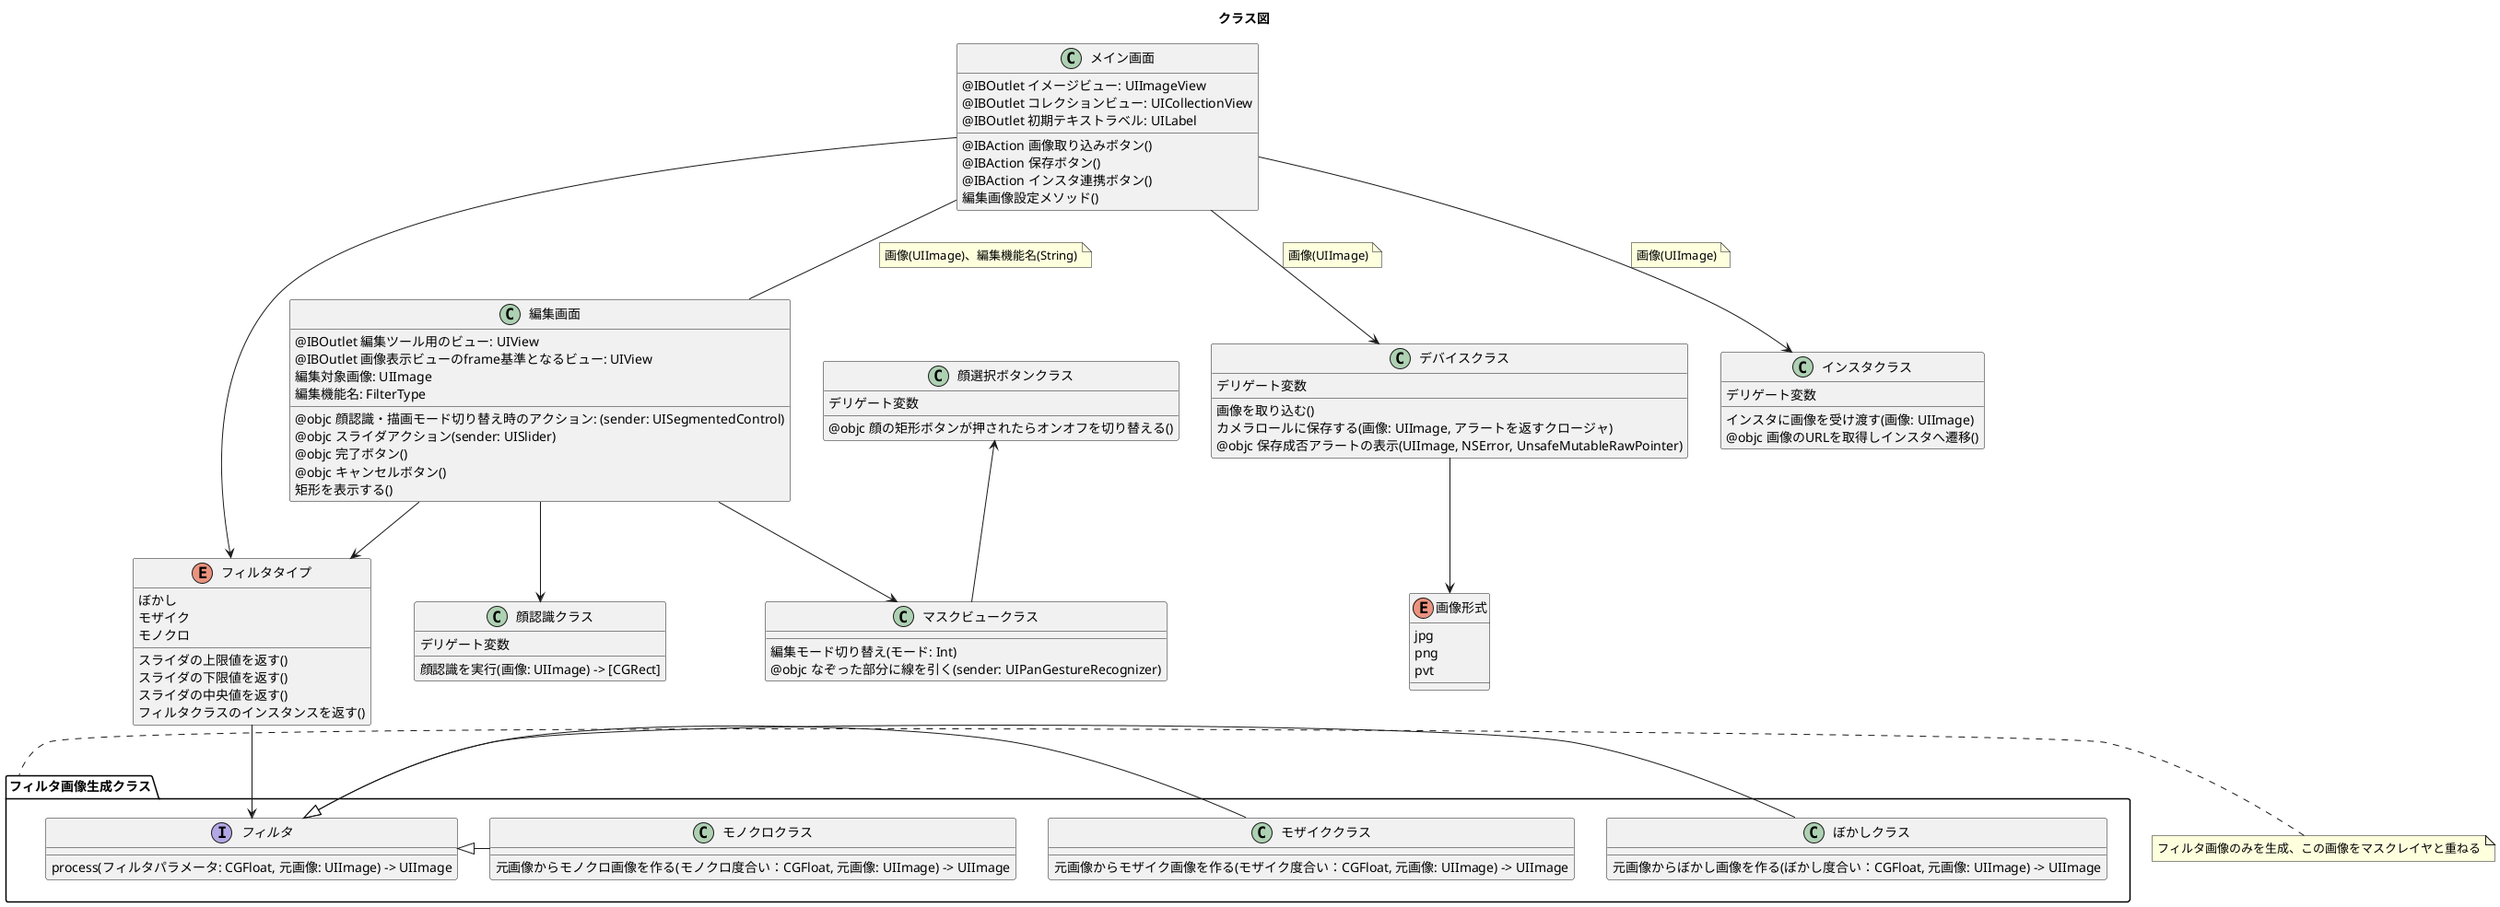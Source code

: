 @startuml
title "クラス図"

class メイン画面 {
  @IBOutlet イメージビュー: UIImageView
  @IBOutlet コレクションビュー: UICollectionView
  @IBOutlet 初期テキストラベル: UILabel
  @IBAction 画像取り込みボタン()
  @IBAction 保存ボタン()
  @IBAction インスタ連携ボタン()
  編集画像設定メソッド()
}

class 編集画面 {
  @IBOutlet 編集ツール用のビュー: UIView
  @IBOutlet 画像表示ビューのframe基準となるビュー: UIView
  編集対象画像: UIImage
  編集機能名: FilterType
  @objc 顔認識・描画モード切り替え時のアクション: (sender: UISegmentedControl)
  @objc スライダアクション(sender: UISlider)
  @objc 完了ボタン()
  @objc キャンセルボタン()
  矩形を表示する()
}

class 顔選択ボタンクラス {
  デリゲート変数
  @objc 顔の矩形ボタンが押されたらオンオフを切り替える()
}

class マスクビュークラス {
  編集モード切り替え(モード: Int)
  @objc なぞった部分に線を引く(sender: UIPanGestureRecognizer)
}

class 顔認識クラス {
  デリゲート変数
  顔認識を実行(画像: UIImage) -> [CGRect]
}

class デバイスクラス {
  デリゲート変数
  画像を取り込む()
  カメラロールに保存する(画像: UIImage, アラートを返すクロージャ)
  @objc 保存成否アラートの表示(UIImage, NSError, UnsafeMutableRawPointer)
}

class インスタクラス {
  デリゲート変数
  インスタに画像を受け渡す(画像: UIImage)
  @objc 画像のURLを取得しインスタへ遷移()
}

enum フィルタタイプ {
  ぼかし
  モザイク
  モノクロ
  スライダの上限値を返す()
  スライダの下限値を返す()
  スライダの中央値を返す()
  フィルタクラスのインスタンスを返す()
}

enum 画像形式 {
  jpg
  png
  pvt
}

package フィルタ画像生成クラス {
  interface フィルタ {
    process(フィルタパラメータ: CGFloat, 元画像: UIImage) -> UIImage
  }

  class ぼかしクラス {
    元画像からぼかし画像を作る(ぼかし度合い：CGFloat, 元画像: UIImage) -> UIImage
  }

  class モザイククラス {
    元画像からモザイク画像を作る(モザイク度合い：CGFloat, 元画像: UIImage) -> UIImage
  }

  class モノクロクラス {
    元画像からモノクロ画像を作る(モノクロ度合い：CGFloat, 元画像: UIImage) -> UIImage
  }

  フィルタ <|- ぼかしクラス
  フィルタ <|- モザイククラス
  フィルタ <|- モノクロクラス
}
note left of フィルタ画像生成クラス
  フィルタ画像のみを生成、この画像をマスクレイヤと重ねる
end note

メイン画面--編集画面
note left on link
  画像(UIImage)、編集機能名(String)
end note

メイン画面-->デバイスクラス
note left on link
  画像(UIImage)
end note

メイン画面-->インスタクラス
note left on link
  画像(UIImage)
end note

編集画面-->マスクビュークラス
編集画面-->顔認識クラス
顔選択ボタンクラス<--マスクビュークラス

デバイスクラス-->画像形式
メイン画面-->フィルタタイプ
編集画面-->フィルタタイプ
フィルタタイプ-->フィルタ

@enduml
